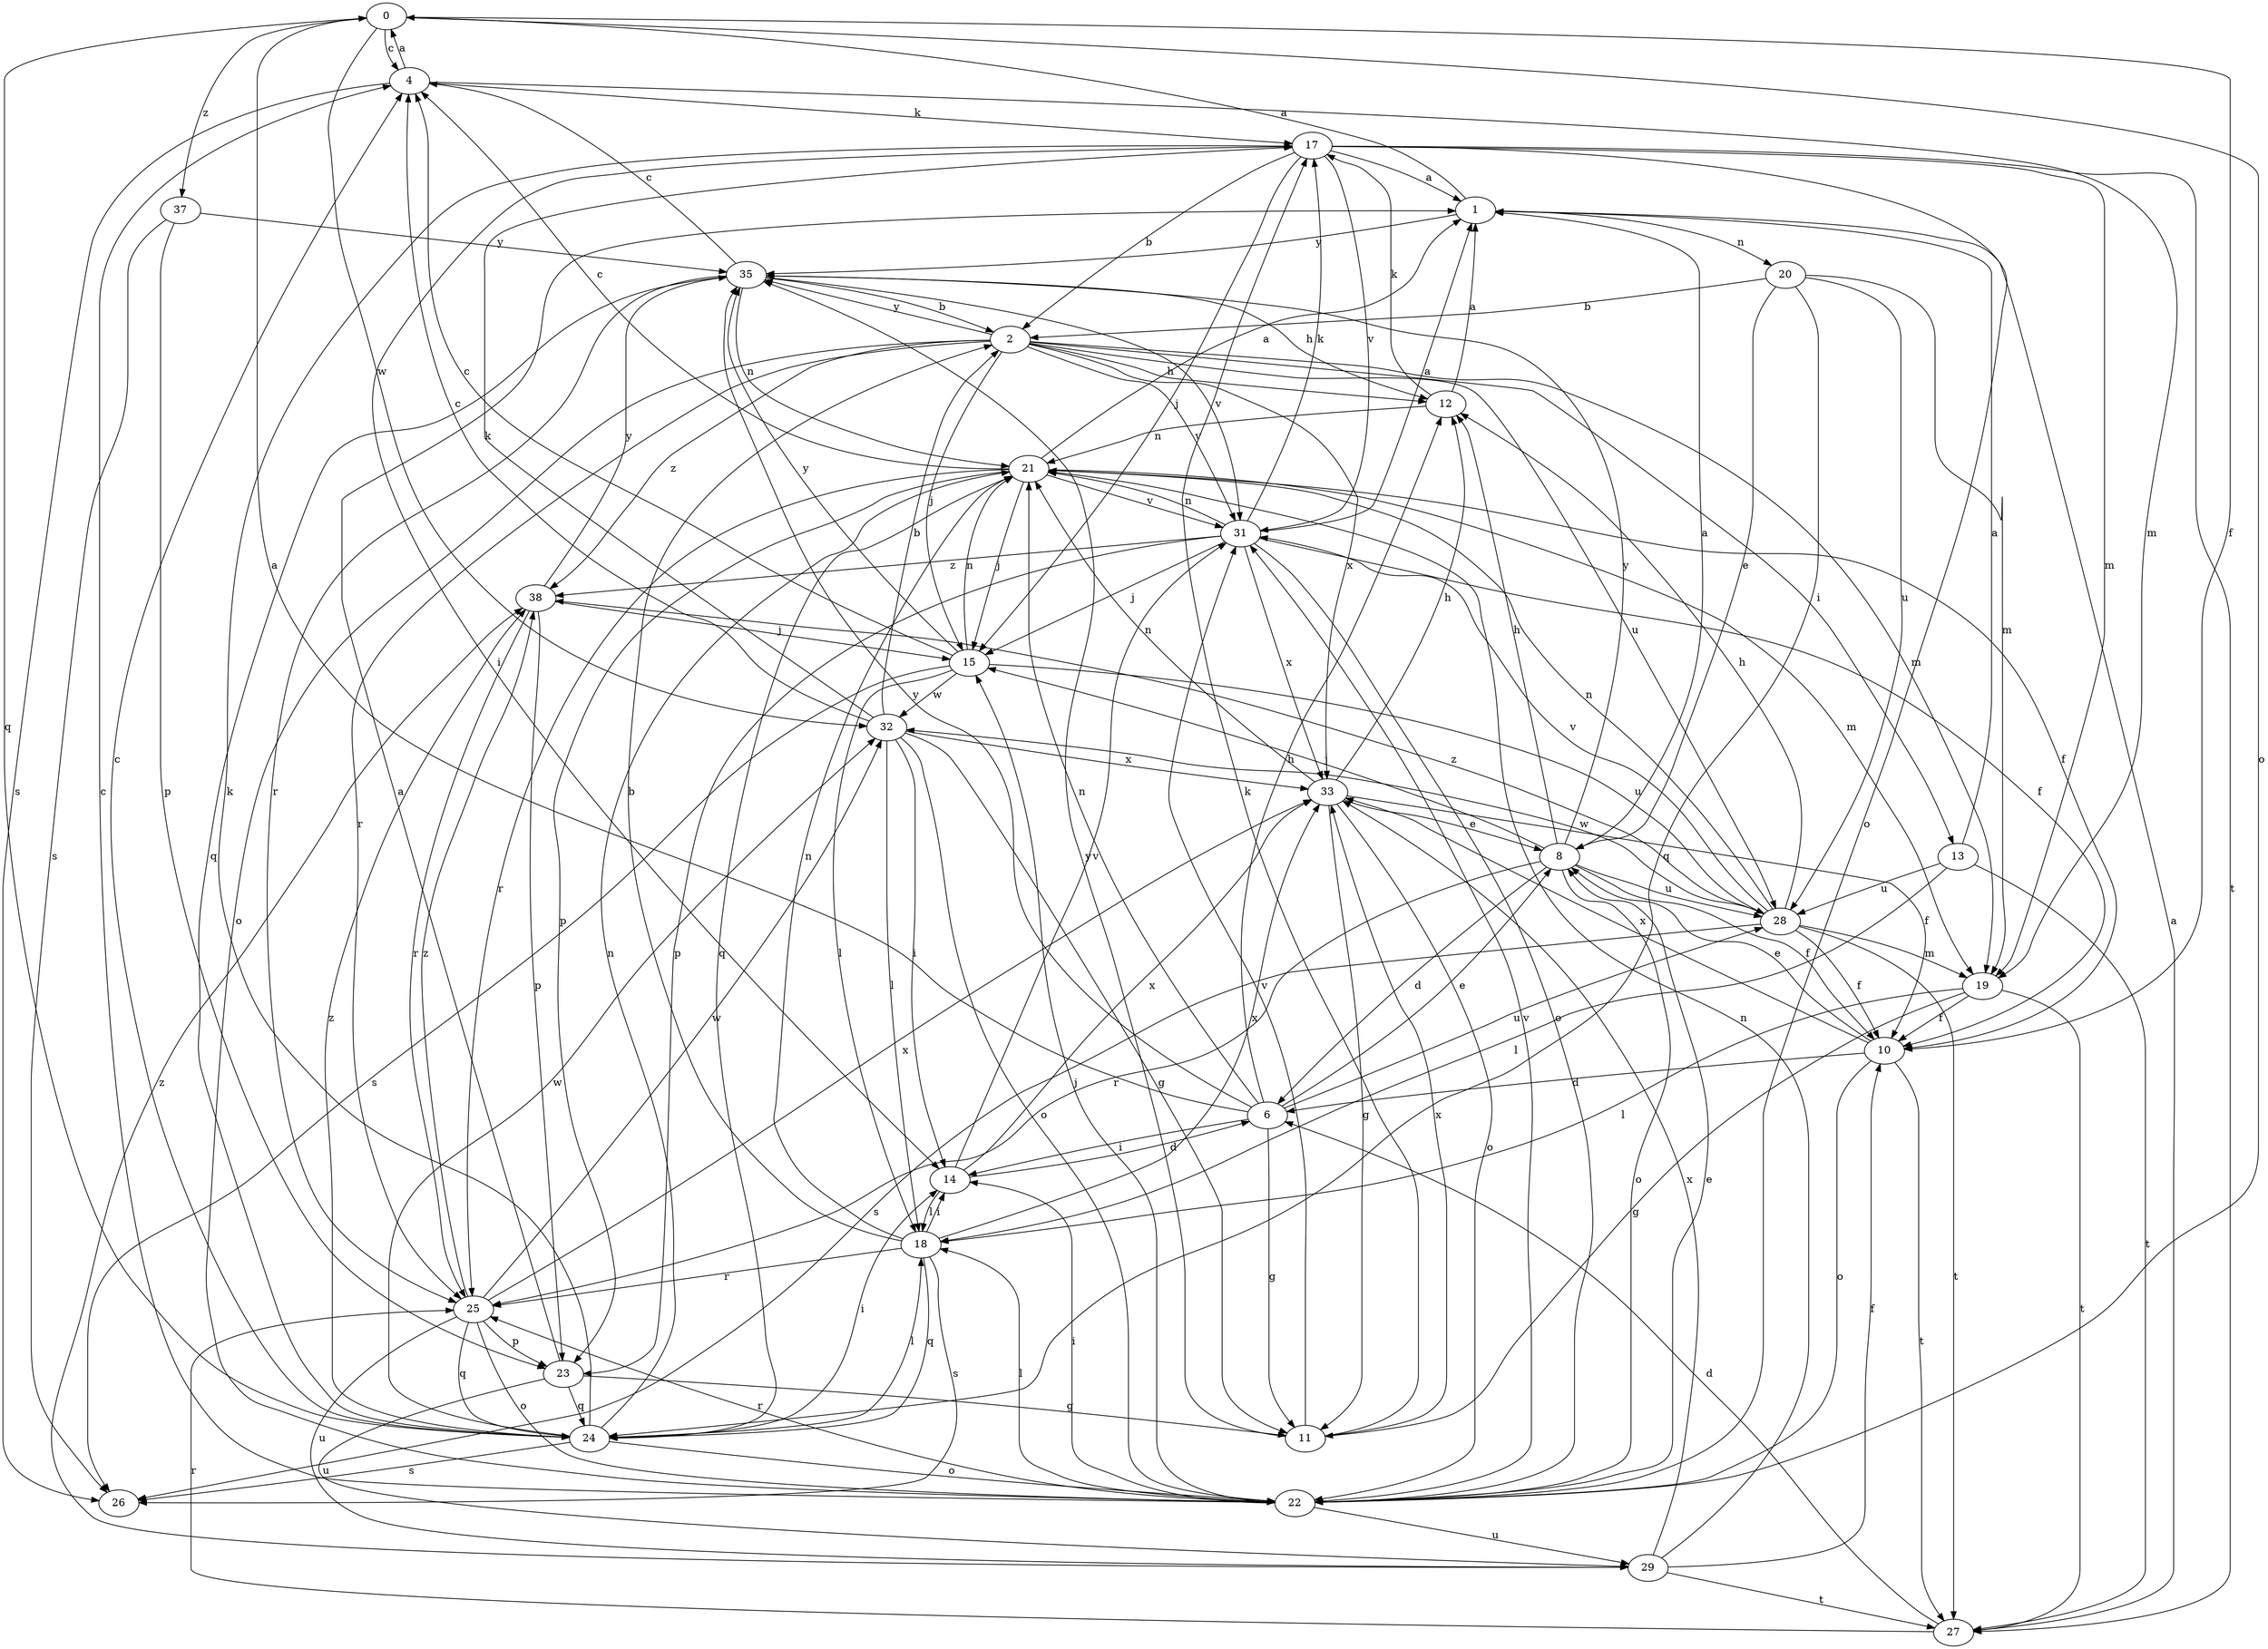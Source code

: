strict digraph  {
0;
1;
2;
4;
6;
8;
10;
11;
12;
13;
14;
15;
17;
18;
19;
20;
21;
22;
23;
24;
25;
26;
27;
28;
29;
31;
32;
33;
35;
37;
38;
0 -> 4  [label=c];
0 -> 10  [label=f];
0 -> 22  [label=o];
0 -> 24  [label=q];
0 -> 32  [label=w];
0 -> 37  [label=z];
1 -> 0  [label=a];
1 -> 20  [label=n];
1 -> 35  [label=y];
2 -> 12  [label=h];
2 -> 13  [label=i];
2 -> 15  [label=j];
2 -> 19  [label=m];
2 -> 22  [label=o];
2 -> 25  [label=r];
2 -> 28  [label=u];
2 -> 31  [label=v];
2 -> 33  [label=x];
2 -> 35  [label=y];
2 -> 38  [label=z];
4 -> 0  [label=a];
4 -> 17  [label=k];
4 -> 19  [label=m];
4 -> 26  [label=s];
6 -> 0  [label=a];
6 -> 8  [label=e];
6 -> 11  [label=g];
6 -> 12  [label=h];
6 -> 14  [label=i];
6 -> 21  [label=n];
6 -> 28  [label=u];
6 -> 35  [label=y];
8 -> 1  [label=a];
8 -> 6  [label=d];
8 -> 10  [label=f];
8 -> 12  [label=h];
8 -> 15  [label=j];
8 -> 22  [label=o];
8 -> 25  [label=r];
8 -> 28  [label=u];
8 -> 35  [label=y];
10 -> 6  [label=d];
10 -> 8  [label=e];
10 -> 22  [label=o];
10 -> 27  [label=t];
10 -> 33  [label=x];
11 -> 17  [label=k];
11 -> 31  [label=v];
11 -> 33  [label=x];
11 -> 35  [label=y];
12 -> 1  [label=a];
12 -> 17  [label=k];
12 -> 21  [label=n];
13 -> 1  [label=a];
13 -> 18  [label=l];
13 -> 27  [label=t];
13 -> 28  [label=u];
14 -> 6  [label=d];
14 -> 18  [label=l];
14 -> 31  [label=v];
14 -> 33  [label=x];
15 -> 4  [label=c];
15 -> 18  [label=l];
15 -> 21  [label=n];
15 -> 26  [label=s];
15 -> 28  [label=u];
15 -> 32  [label=w];
15 -> 35  [label=y];
17 -> 1  [label=a];
17 -> 2  [label=b];
17 -> 14  [label=i];
17 -> 15  [label=j];
17 -> 19  [label=m];
17 -> 22  [label=o];
17 -> 27  [label=t];
17 -> 31  [label=v];
18 -> 2  [label=b];
18 -> 14  [label=i];
18 -> 21  [label=n];
18 -> 24  [label=q];
18 -> 25  [label=r];
18 -> 26  [label=s];
18 -> 33  [label=x];
19 -> 10  [label=f];
19 -> 11  [label=g];
19 -> 18  [label=l];
19 -> 27  [label=t];
20 -> 2  [label=b];
20 -> 8  [label=e];
20 -> 19  [label=m];
20 -> 24  [label=q];
20 -> 28  [label=u];
21 -> 1  [label=a];
21 -> 4  [label=c];
21 -> 10  [label=f];
21 -> 15  [label=j];
21 -> 19  [label=m];
21 -> 23  [label=p];
21 -> 24  [label=q];
21 -> 25  [label=r];
21 -> 31  [label=v];
22 -> 4  [label=c];
22 -> 8  [label=e];
22 -> 14  [label=i];
22 -> 15  [label=j];
22 -> 18  [label=l];
22 -> 25  [label=r];
22 -> 29  [label=u];
22 -> 31  [label=v];
23 -> 1  [label=a];
23 -> 11  [label=g];
23 -> 24  [label=q];
23 -> 29  [label=u];
24 -> 4  [label=c];
24 -> 14  [label=i];
24 -> 17  [label=k];
24 -> 18  [label=l];
24 -> 21  [label=n];
24 -> 22  [label=o];
24 -> 26  [label=s];
24 -> 32  [label=w];
24 -> 38  [label=z];
25 -> 22  [label=o];
25 -> 23  [label=p];
25 -> 24  [label=q];
25 -> 29  [label=u];
25 -> 32  [label=w];
25 -> 33  [label=x];
25 -> 38  [label=z];
27 -> 1  [label=a];
27 -> 6  [label=d];
27 -> 25  [label=r];
28 -> 10  [label=f];
28 -> 12  [label=h];
28 -> 19  [label=m];
28 -> 21  [label=n];
28 -> 26  [label=s];
28 -> 27  [label=t];
28 -> 31  [label=v];
28 -> 32  [label=w];
28 -> 38  [label=z];
29 -> 10  [label=f];
29 -> 21  [label=n];
29 -> 27  [label=t];
29 -> 33  [label=x];
29 -> 38  [label=z];
31 -> 1  [label=a];
31 -> 10  [label=f];
31 -> 15  [label=j];
31 -> 17  [label=k];
31 -> 21  [label=n];
31 -> 22  [label=o];
31 -> 23  [label=p];
31 -> 33  [label=x];
31 -> 38  [label=z];
32 -> 2  [label=b];
32 -> 4  [label=c];
32 -> 11  [label=g];
32 -> 14  [label=i];
32 -> 17  [label=k];
32 -> 18  [label=l];
32 -> 22  [label=o];
32 -> 33  [label=x];
33 -> 8  [label=e];
33 -> 10  [label=f];
33 -> 11  [label=g];
33 -> 12  [label=h];
33 -> 21  [label=n];
33 -> 22  [label=o];
35 -> 2  [label=b];
35 -> 4  [label=c];
35 -> 12  [label=h];
35 -> 21  [label=n];
35 -> 24  [label=q];
35 -> 25  [label=r];
35 -> 31  [label=v];
37 -> 23  [label=p];
37 -> 26  [label=s];
37 -> 35  [label=y];
38 -> 15  [label=j];
38 -> 23  [label=p];
38 -> 25  [label=r];
38 -> 35  [label=y];
}

